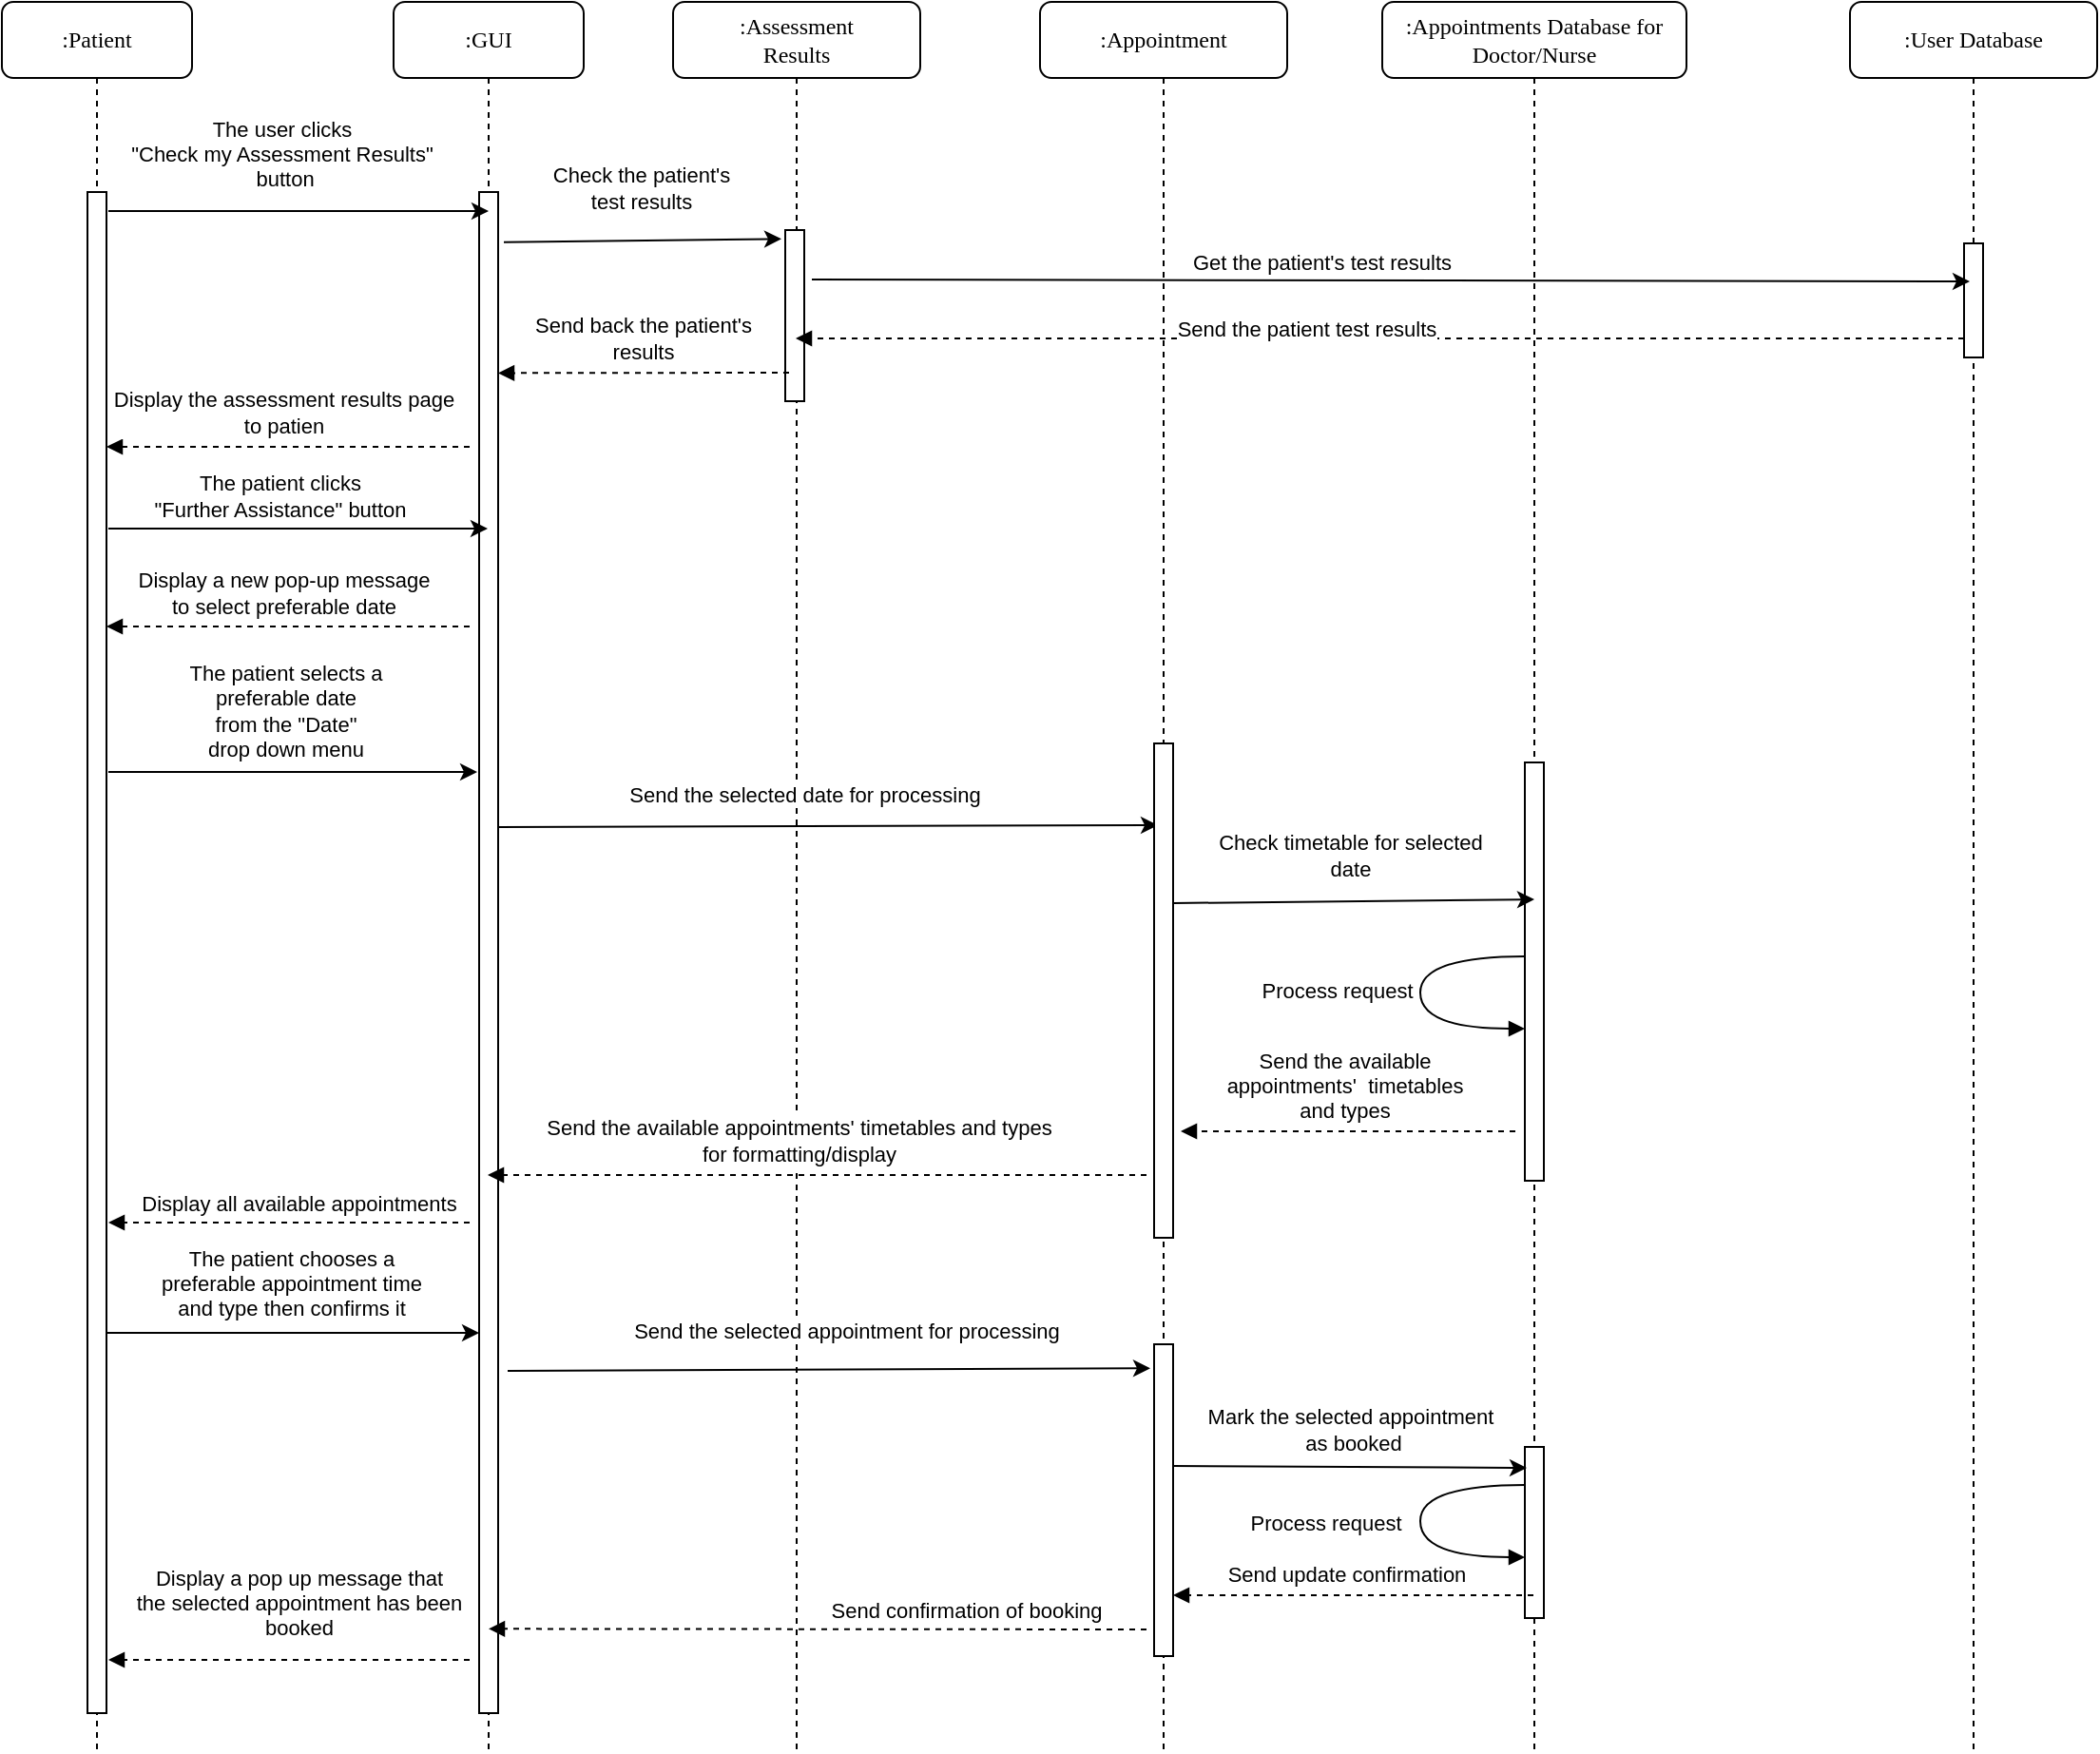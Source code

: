 <mxfile version="24.7.17">
  <diagram name="Page-1" id="xUe-vqDbt183OyGoDNv_">
    <mxGraphModel dx="1434" dy="759" grid="1" gridSize="10" guides="1" tooltips="1" connect="1" arrows="1" fold="1" page="1" pageScale="1" pageWidth="850" pageHeight="1100" math="0" shadow="0">
      <root>
        <mxCell id="0" />
        <mxCell id="1" parent="0" />
        <mxCell id="zMa2yMFzsjRW4yP6B8nZ-1" value=":GUI" style="shape=umlLifeline;perimeter=lifelinePerimeter;whiteSpace=wrap;html=1;container=1;collapsible=0;recursiveResize=0;outlineConnect=0;rounded=1;shadow=0;comic=0;labelBackgroundColor=none;strokeWidth=1;fontFamily=Verdana;fontSize=12;align=center;" vertex="1" parent="1">
          <mxGeometry x="240" y="80" width="100" height="920" as="geometry" />
        </mxCell>
        <mxCell id="zMa2yMFzsjRW4yP6B8nZ-2" value="" style="html=1;points=[];perimeter=orthogonalPerimeter;rounded=0;shadow=0;comic=0;labelBackgroundColor=none;strokeWidth=1;fontFamily=Verdana;fontSize=12;align=center;" vertex="1" parent="zMa2yMFzsjRW4yP6B8nZ-1">
          <mxGeometry x="45" y="100" width="10" height="800" as="geometry" />
        </mxCell>
        <mxCell id="zMa2yMFzsjRW4yP6B8nZ-48" value="" style="html=1;verticalAlign=bottom;labelBackgroundColor=none;endArrow=block;endFill=1;dashed=1;rounded=0;" edge="1" parent="zMa2yMFzsjRW4yP6B8nZ-1">
          <mxGeometry width="160" relative="1" as="geometry">
            <mxPoint x="40" y="328.5" as="sourcePoint" />
            <mxPoint x="-151" y="328.5" as="targetPoint" />
          </mxGeometry>
        </mxCell>
        <mxCell id="zMa2yMFzsjRW4yP6B8nZ-49" value="Display a new pop-up message&lt;br&gt;to select preferable date" style="edgeLabel;html=1;align=center;verticalAlign=middle;resizable=0;points=[];" vertex="1" connectable="0" parent="zMa2yMFzsjRW4yP6B8nZ-48">
          <mxGeometry x="0.101" y="-1" relative="1" as="geometry">
            <mxPoint x="7" y="-17" as="offset" />
          </mxGeometry>
        </mxCell>
        <mxCell id="zMa2yMFzsjRW4yP6B8nZ-82" value="" style="endArrow=classic;html=1;rounded=0;" edge="1" parent="zMa2yMFzsjRW4yP6B8nZ-1">
          <mxGeometry width="50" height="50" relative="1" as="geometry">
            <mxPoint x="-156" y="700" as="sourcePoint" />
            <mxPoint x="45" y="700" as="targetPoint" />
          </mxGeometry>
        </mxCell>
        <mxCell id="zMa2yMFzsjRW4yP6B8nZ-83" value="The patient chooses a &lt;br&gt;preferable appointment time&lt;br&gt; and type then confirms it" style="edgeLabel;html=1;align=center;verticalAlign=middle;resizable=0;points=[];" vertex="1" connectable="0" parent="zMa2yMFzsjRW4yP6B8nZ-82">
          <mxGeometry x="0.117" relative="1" as="geometry">
            <mxPoint x="-11" y="-26" as="offset" />
          </mxGeometry>
        </mxCell>
        <mxCell id="zMa2yMFzsjRW4yP6B8nZ-9" value=":Patient" style="shape=umlLifeline;perimeter=lifelinePerimeter;whiteSpace=wrap;html=1;container=1;collapsible=0;recursiveResize=0;outlineConnect=0;rounded=1;shadow=0;comic=0;labelBackgroundColor=none;strokeWidth=1;fontFamily=Verdana;fontSize=12;align=center;" vertex="1" parent="1">
          <mxGeometry x="34" y="80" width="100" height="920" as="geometry" />
        </mxCell>
        <mxCell id="zMa2yMFzsjRW4yP6B8nZ-10" value="" style="html=1;points=[];perimeter=orthogonalPerimeter;rounded=0;shadow=0;comic=0;labelBackgroundColor=none;strokeWidth=1;fontFamily=Verdana;fontSize=12;align=center;" vertex="1" parent="zMa2yMFzsjRW4yP6B8nZ-9">
          <mxGeometry x="45" y="100" width="10" height="800" as="geometry" />
        </mxCell>
        <mxCell id="zMa2yMFzsjRW4yP6B8nZ-12" value=":Appointments Database for Doctor/Nurse" style="shape=umlLifeline;perimeter=lifelinePerimeter;whiteSpace=wrap;html=1;container=1;collapsible=0;recursiveResize=0;outlineConnect=0;rounded=1;shadow=0;comic=0;labelBackgroundColor=none;strokeWidth=1;fontFamily=Verdana;fontSize=12;align=center;" vertex="1" parent="1">
          <mxGeometry x="760" y="80" width="160" height="920" as="geometry" />
        </mxCell>
        <mxCell id="zMa2yMFzsjRW4yP6B8nZ-13" value="" style="html=1;points=[];perimeter=orthogonalPerimeter;rounded=0;shadow=0;comic=0;labelBackgroundColor=none;strokeWidth=1;fontFamily=Verdana;fontSize=12;align=center;" vertex="1" parent="zMa2yMFzsjRW4yP6B8nZ-12">
          <mxGeometry x="75" y="400" width="10" height="220" as="geometry" />
        </mxCell>
        <mxCell id="zMa2yMFzsjRW4yP6B8nZ-67" value="" style="html=1;verticalAlign=bottom;endArrow=block;labelBackgroundColor=none;fontFamily=Verdana;fontSize=12;elbow=vertical;edgeStyle=orthogonalEdgeStyle;curved=1;exitX=1.038;exitY=0.345;exitPerimeter=0;" edge="1" parent="zMa2yMFzsjRW4yP6B8nZ-12">
          <mxGeometry x="-0.203" y="-30" relative="1" as="geometry">
            <mxPoint x="75" y="502" as="sourcePoint" />
            <mxPoint x="75" y="540" as="targetPoint" />
            <Array as="points">
              <mxPoint x="20" y="502" />
              <mxPoint x="20" y="540" />
            </Array>
            <mxPoint as="offset" />
          </mxGeometry>
        </mxCell>
        <mxCell id="zMa2yMFzsjRW4yP6B8nZ-69" value="" style="html=1;verticalAlign=bottom;labelBackgroundColor=none;endArrow=block;endFill=1;dashed=1;rounded=0;" edge="1" parent="zMa2yMFzsjRW4yP6B8nZ-12">
          <mxGeometry width="160" relative="1" as="geometry">
            <mxPoint x="70" y="594" as="sourcePoint" />
            <mxPoint x="-106" y="594" as="targetPoint" />
          </mxGeometry>
        </mxCell>
        <mxCell id="zMa2yMFzsjRW4yP6B8nZ-70" value="Send the available &lt;br&gt;appointments&#39;&amp;nbsp; timetables&lt;br&gt;and types" style="edgeLabel;html=1;align=center;verticalAlign=middle;resizable=0;points=[];" vertex="1" connectable="0" parent="zMa2yMFzsjRW4yP6B8nZ-69">
          <mxGeometry x="0.101" y="-1" relative="1" as="geometry">
            <mxPoint x="7" y="-23" as="offset" />
          </mxGeometry>
        </mxCell>
        <mxCell id="zMa2yMFzsjRW4yP6B8nZ-89" value="" style="html=1;points=[];perimeter=orthogonalPerimeter;rounded=0;shadow=0;comic=0;labelBackgroundColor=none;strokeWidth=1;fontFamily=Verdana;fontSize=12;align=center;" vertex="1" parent="zMa2yMFzsjRW4yP6B8nZ-12">
          <mxGeometry x="75" y="760" width="10" height="90" as="geometry" />
        </mxCell>
        <mxCell id="zMa2yMFzsjRW4yP6B8nZ-99" value="" style="html=1;verticalAlign=bottom;endArrow=block;labelBackgroundColor=none;fontFamily=Verdana;fontSize=12;elbow=vertical;edgeStyle=orthogonalEdgeStyle;curved=1;exitX=1.038;exitY=0.345;exitPerimeter=0;" edge="1" parent="zMa2yMFzsjRW4yP6B8nZ-12">
          <mxGeometry x="-0.203" y="-30" relative="1" as="geometry">
            <mxPoint x="75" y="780" as="sourcePoint" />
            <mxPoint x="75" y="818" as="targetPoint" />
            <Array as="points">
              <mxPoint x="20" y="780" />
              <mxPoint x="20" y="818" />
            </Array>
            <mxPoint as="offset" />
          </mxGeometry>
        </mxCell>
        <mxCell id="zMa2yMFzsjRW4yP6B8nZ-23" value=":Assessment &lt;br&gt;Results" style="shape=umlLifeline;perimeter=lifelinePerimeter;whiteSpace=wrap;html=1;container=1;collapsible=0;recursiveResize=0;outlineConnect=0;rounded=1;shadow=0;comic=0;labelBackgroundColor=none;strokeWidth=1;fontFamily=Verdana;fontSize=12;align=center;" vertex="1" parent="1">
          <mxGeometry x="387" y="80" width="130" height="920" as="geometry" />
        </mxCell>
        <mxCell id="zMa2yMFzsjRW4yP6B8nZ-24" value="" style="html=1;points=[];perimeter=orthogonalPerimeter;rounded=0;shadow=0;comic=0;labelBackgroundColor=none;strokeWidth=1;fontFamily=Verdana;fontSize=12;align=center;" vertex="1" parent="zMa2yMFzsjRW4yP6B8nZ-23">
          <mxGeometry x="59" y="120" width="10" height="90" as="geometry" />
        </mxCell>
        <mxCell id="zMa2yMFzsjRW4yP6B8nZ-56" value="" style="endArrow=classic;html=1;rounded=0;entryX=0.2;entryY=0.317;entryDx=0;entryDy=0;entryPerimeter=0;" edge="1" parent="zMa2yMFzsjRW4yP6B8nZ-23">
          <mxGeometry width="50" height="50" relative="1" as="geometry">
            <mxPoint x="-92" y="434" as="sourcePoint" />
            <mxPoint x="255" y="433.02" as="targetPoint" />
          </mxGeometry>
        </mxCell>
        <mxCell id="zMa2yMFzsjRW4yP6B8nZ-57" value="Send the selected date for processing" style="edgeLabel;html=1;align=center;verticalAlign=middle;resizable=0;points=[];" vertex="1" connectable="0" parent="zMa2yMFzsjRW4yP6B8nZ-56">
          <mxGeometry x="-0.138" y="3" relative="1" as="geometry">
            <mxPoint x="11" y="-14" as="offset" />
          </mxGeometry>
        </mxCell>
        <mxCell id="zMa2yMFzsjRW4yP6B8nZ-58" value="" style="endArrow=classic;html=1;rounded=0;entryX=-0.2;entryY=0.133;entryDx=0;entryDy=0;entryPerimeter=0;exitX=1.3;exitY=0.033;exitDx=0;exitDy=0;exitPerimeter=0;" edge="1" parent="zMa2yMFzsjRW4yP6B8nZ-23" source="zMa2yMFzsjRW4yP6B8nZ-2">
          <mxGeometry width="50" height="50" relative="1" as="geometry">
            <mxPoint x="-90" y="131" as="sourcePoint" />
            <mxPoint x="57" y="124.64" as="targetPoint" />
          </mxGeometry>
        </mxCell>
        <mxCell id="zMa2yMFzsjRW4yP6B8nZ-59" value="Check the patient&#39;s&lt;br&gt; test results" style="edgeLabel;html=1;align=center;verticalAlign=middle;resizable=0;points=[];" vertex="1" connectable="0" parent="zMa2yMFzsjRW4yP6B8nZ-58">
          <mxGeometry x="0.124" y="3" relative="1" as="geometry">
            <mxPoint x="-10" y="-25" as="offset" />
          </mxGeometry>
        </mxCell>
        <mxCell id="zMa2yMFzsjRW4yP6B8nZ-87" value="" style="endArrow=classic;html=1;rounded=0;entryX=-0.2;entryY=0.077;entryDx=0;entryDy=0;entryPerimeter=0;" edge="1" parent="zMa2yMFzsjRW4yP6B8nZ-23" target="zMa2yMFzsjRW4yP6B8nZ-86">
          <mxGeometry width="50" height="50" relative="1" as="geometry">
            <mxPoint x="-87" y="720" as="sourcePoint" />
            <mxPoint x="114" y="720" as="targetPoint" />
          </mxGeometry>
        </mxCell>
        <mxCell id="zMa2yMFzsjRW4yP6B8nZ-88" value="Send the selected appointment for processing" style="edgeLabel;html=1;align=center;verticalAlign=middle;resizable=0;points=[];" vertex="1" connectable="0" parent="zMa2yMFzsjRW4yP6B8nZ-87">
          <mxGeometry x="0.117" relative="1" as="geometry">
            <mxPoint x="-11" y="-20" as="offset" />
          </mxGeometry>
        </mxCell>
        <mxCell id="zMa2yMFzsjRW4yP6B8nZ-92" value="" style="html=1;verticalAlign=bottom;labelBackgroundColor=none;endArrow=block;endFill=1;dashed=1;rounded=0;entryX=0.5;entryY=0.897;entryDx=0;entryDy=0;entryPerimeter=0;" edge="1" parent="zMa2yMFzsjRW4yP6B8nZ-23">
          <mxGeometry width="160" relative="1" as="geometry">
            <mxPoint x="249" y="856" as="sourcePoint" />
            <mxPoint x="-97" y="855.66" as="targetPoint" />
          </mxGeometry>
        </mxCell>
        <mxCell id="zMa2yMFzsjRW4yP6B8nZ-94" value="Send confirmation of booking" style="edgeLabel;html=1;align=center;verticalAlign=middle;resizable=0;points=[];" vertex="1" connectable="0" parent="zMa2yMFzsjRW4yP6B8nZ-92">
          <mxGeometry x="0.76" y="1" relative="1" as="geometry">
            <mxPoint x="209" y="-11" as="offset" />
          </mxGeometry>
        </mxCell>
        <mxCell id="zMa2yMFzsjRW4yP6B8nZ-37" value="" style="endArrow=classic;html=1;rounded=0;" edge="1" parent="1">
          <mxGeometry width="50" height="50" relative="1" as="geometry">
            <mxPoint x="90" y="190" as="sourcePoint" />
            <mxPoint x="290" y="190" as="targetPoint" />
          </mxGeometry>
        </mxCell>
        <mxCell id="zMa2yMFzsjRW4yP6B8nZ-38" value="&lt;div&gt;The user clicks&lt;/div&gt;&lt;div&gt;&quot;Check my Assessment Results&quot;&lt;/div&gt;&lt;div&gt;&amp;nbsp;button&lt;/div&gt;" style="edgeLabel;html=1;align=center;verticalAlign=middle;resizable=0;points=[];" vertex="1" connectable="0" parent="zMa2yMFzsjRW4yP6B8nZ-37">
          <mxGeometry x="0.124" y="3" relative="1" as="geometry">
            <mxPoint x="-22" y="-27" as="offset" />
          </mxGeometry>
        </mxCell>
        <mxCell id="zMa2yMFzsjRW4yP6B8nZ-39" value="" style="html=1;verticalAlign=bottom;labelBackgroundColor=none;endArrow=block;endFill=1;dashed=1;rounded=0;" edge="1" parent="1">
          <mxGeometry width="160" relative="1" as="geometry">
            <mxPoint x="280" y="314" as="sourcePoint" />
            <mxPoint x="89" y="314" as="targetPoint" />
          </mxGeometry>
        </mxCell>
        <mxCell id="zMa2yMFzsjRW4yP6B8nZ-40" value="Display the assessment results page &lt;br&gt;to patien" style="edgeLabel;html=1;align=center;verticalAlign=middle;resizable=0;points=[];" vertex="1" connectable="0" parent="zMa2yMFzsjRW4yP6B8nZ-39">
          <mxGeometry x="0.101" y="-1" relative="1" as="geometry">
            <mxPoint x="7" y="-17" as="offset" />
          </mxGeometry>
        </mxCell>
        <mxCell id="zMa2yMFzsjRW4yP6B8nZ-41" value=":Appointment" style="shape=umlLifeline;perimeter=lifelinePerimeter;whiteSpace=wrap;html=1;container=1;collapsible=0;recursiveResize=0;outlineConnect=0;rounded=1;shadow=0;comic=0;labelBackgroundColor=none;strokeWidth=1;fontFamily=Verdana;fontSize=12;align=center;" vertex="1" parent="1">
          <mxGeometry x="580" y="80" width="130" height="920" as="geometry" />
        </mxCell>
        <mxCell id="zMa2yMFzsjRW4yP6B8nZ-42" value="" style="html=1;points=[];perimeter=orthogonalPerimeter;rounded=0;shadow=0;comic=0;labelBackgroundColor=none;strokeWidth=1;fontFamily=Verdana;fontSize=12;align=center;" vertex="1" parent="zMa2yMFzsjRW4yP6B8nZ-41">
          <mxGeometry x="60" y="390" width="10" height="260" as="geometry" />
        </mxCell>
        <mxCell id="zMa2yMFzsjRW4yP6B8nZ-86" value="" style="html=1;points=[];perimeter=orthogonalPerimeter;rounded=0;shadow=0;comic=0;labelBackgroundColor=none;strokeWidth=1;fontFamily=Verdana;fontSize=12;align=center;" vertex="1" parent="zMa2yMFzsjRW4yP6B8nZ-41">
          <mxGeometry x="60" y="706" width="10" height="164" as="geometry" />
        </mxCell>
        <mxCell id="zMa2yMFzsjRW4yP6B8nZ-45" value="" style="endArrow=classic;html=1;rounded=0;" edge="1" parent="1">
          <mxGeometry width="50" height="50" relative="1" as="geometry">
            <mxPoint x="90" y="357.04" as="sourcePoint" />
            <mxPoint x="289.5" y="357.04" as="targetPoint" />
          </mxGeometry>
        </mxCell>
        <mxCell id="zMa2yMFzsjRW4yP6B8nZ-46" value="The patient clicks &lt;br&gt;&quot;Further Assistance&quot; button" style="edgeLabel;html=1;align=center;verticalAlign=middle;resizable=0;points=[];" vertex="1" connectable="0" parent="zMa2yMFzsjRW4yP6B8nZ-45">
          <mxGeometry x="-0.138" y="3" relative="1" as="geometry">
            <mxPoint x="4" y="-14" as="offset" />
          </mxGeometry>
        </mxCell>
        <mxCell id="zMa2yMFzsjRW4yP6B8nZ-50" value="" style="endArrow=classic;html=1;rounded=0;" edge="1" parent="1">
          <mxGeometry width="50" height="50" relative="1" as="geometry">
            <mxPoint x="90" y="485" as="sourcePoint" />
            <mxPoint x="284" y="485" as="targetPoint" />
          </mxGeometry>
        </mxCell>
        <mxCell id="zMa2yMFzsjRW4yP6B8nZ-51" value="The patient selects a &lt;br&gt;preferable date&lt;br&gt;from the &quot;Date&quot; &lt;br&gt;drop down menu" style="edgeLabel;html=1;align=center;verticalAlign=middle;resizable=0;points=[];" vertex="1" connectable="0" parent="zMa2yMFzsjRW4yP6B8nZ-50">
          <mxGeometry x="-0.138" y="3" relative="1" as="geometry">
            <mxPoint x="9" y="-29" as="offset" />
          </mxGeometry>
        </mxCell>
        <mxCell id="zMa2yMFzsjRW4yP6B8nZ-54" value=":User Database" style="shape=umlLifeline;perimeter=lifelinePerimeter;whiteSpace=wrap;html=1;container=1;collapsible=0;recursiveResize=0;outlineConnect=0;rounded=1;shadow=0;comic=0;labelBackgroundColor=none;strokeWidth=1;fontFamily=Verdana;fontSize=12;align=center;" vertex="1" parent="1">
          <mxGeometry x="1006" y="80" width="130" height="920" as="geometry" />
        </mxCell>
        <mxCell id="zMa2yMFzsjRW4yP6B8nZ-74" value="" style="html=1;verticalAlign=bottom;labelBackgroundColor=none;endArrow=block;endFill=1;dashed=1;rounded=0;" edge="1" parent="zMa2yMFzsjRW4yP6B8nZ-54">
          <mxGeometry width="160" relative="1" as="geometry">
            <mxPoint x="60" y="177" as="sourcePoint" />
            <mxPoint x="-554.5" y="177" as="targetPoint" />
          </mxGeometry>
        </mxCell>
        <mxCell id="zMa2yMFzsjRW4yP6B8nZ-76" value="Send the patient test results" style="edgeLabel;html=1;align=center;verticalAlign=middle;resizable=0;points=[];" vertex="1" connectable="0" parent="zMa2yMFzsjRW4yP6B8nZ-74">
          <mxGeometry x="0.172" relative="1" as="geometry">
            <mxPoint x="14" y="-5" as="offset" />
          </mxGeometry>
        </mxCell>
        <mxCell id="zMa2yMFzsjRW4yP6B8nZ-60" value="" style="html=1;verticalAlign=bottom;labelBackgroundColor=none;endArrow=block;endFill=1;dashed=1;rounded=0;entryX=1.2;entryY=0.12;entryDx=0;entryDy=0;entryPerimeter=0;" edge="1" parent="1">
          <mxGeometry width="160" relative="1" as="geometry">
            <mxPoint x="448" y="275" as="sourcePoint" />
            <mxPoint x="295" y="275.2" as="targetPoint" />
          </mxGeometry>
        </mxCell>
        <mxCell id="zMa2yMFzsjRW4yP6B8nZ-61" value="Send back the patient&#39;s&lt;br&gt;results" style="edgeLabel;html=1;align=center;verticalAlign=middle;resizable=0;points=[];" vertex="1" connectable="0" parent="zMa2yMFzsjRW4yP6B8nZ-60">
          <mxGeometry x="0.101" y="-1" relative="1" as="geometry">
            <mxPoint x="7" y="-17" as="offset" />
          </mxGeometry>
        </mxCell>
        <mxCell id="zMa2yMFzsjRW4yP6B8nZ-63" value="" style="endArrow=classic;html=1;rounded=0;entryX=0.5;entryY=0.108;entryDx=0;entryDy=0;entryPerimeter=0;" edge="1" parent="1">
          <mxGeometry width="50" height="50" relative="1" as="geometry">
            <mxPoint x="650" y="554" as="sourcePoint" />
            <mxPoint x="840" y="552.04" as="targetPoint" />
          </mxGeometry>
        </mxCell>
        <mxCell id="zMa2yMFzsjRW4yP6B8nZ-66" value="Process request" style="edgeLabel;html=1;align=center;verticalAlign=middle;resizable=0;points=[];" vertex="1" connectable="0" parent="zMa2yMFzsjRW4yP6B8nZ-63">
          <mxGeometry x="0.012" y="1" relative="1" as="geometry">
            <mxPoint x="-10" y="48" as="offset" />
          </mxGeometry>
        </mxCell>
        <mxCell id="zMa2yMFzsjRW4yP6B8nZ-68" value="Check timetable for selected &lt;br&gt;date" style="edgeLabel;html=1;align=center;verticalAlign=middle;resizable=0;points=[];" vertex="1" connectable="0" parent="zMa2yMFzsjRW4yP6B8nZ-63">
          <mxGeometry x="-0.027" y="1" relative="1" as="geometry">
            <mxPoint y="-23" as="offset" />
          </mxGeometry>
        </mxCell>
        <mxCell id="zMa2yMFzsjRW4yP6B8nZ-55" value="" style="html=1;points=[];perimeter=orthogonalPerimeter;rounded=0;shadow=0;comic=0;labelBackgroundColor=none;strokeWidth=1;fontFamily=Verdana;fontSize=12;align=center;" vertex="1" parent="1">
          <mxGeometry x="1066" y="207" width="10" height="60" as="geometry" />
        </mxCell>
        <mxCell id="zMa2yMFzsjRW4yP6B8nZ-72" value="" style="endArrow=classic;html=1;rounded=0;entryX=0.3;entryY=0.4;entryDx=0;entryDy=0;entryPerimeter=0;" edge="1" parent="1">
          <mxGeometry width="50" height="50" relative="1" as="geometry">
            <mxPoint x="460" y="226" as="sourcePoint" />
            <mxPoint x="1069" y="227" as="targetPoint" />
          </mxGeometry>
        </mxCell>
        <mxCell id="zMa2yMFzsjRW4yP6B8nZ-73" value="Get the patient&#39;s test results" style="edgeLabel;html=1;align=center;verticalAlign=middle;resizable=0;points=[];" vertex="1" connectable="0" parent="zMa2yMFzsjRW4yP6B8nZ-72">
          <mxGeometry x="-0.12" y="2" relative="1" as="geometry">
            <mxPoint y="-8" as="offset" />
          </mxGeometry>
        </mxCell>
        <mxCell id="zMa2yMFzsjRW4yP6B8nZ-77" value="" style="html=1;verticalAlign=bottom;labelBackgroundColor=none;endArrow=block;endFill=1;dashed=1;rounded=0;" edge="1" parent="1">
          <mxGeometry width="160" relative="1" as="geometry">
            <mxPoint x="636" y="697" as="sourcePoint" />
            <mxPoint x="289.5" y="697" as="targetPoint" />
          </mxGeometry>
        </mxCell>
        <mxCell id="zMa2yMFzsjRW4yP6B8nZ-78" value="Send the available appointments&#39; timetables and types&lt;br&gt;for formatting/display" style="edgeLabel;html=1;align=center;verticalAlign=middle;resizable=0;points=[];" vertex="1" connectable="0" parent="zMa2yMFzsjRW4yP6B8nZ-77">
          <mxGeometry x="0.101" y="-1" relative="1" as="geometry">
            <mxPoint x="7" y="-17" as="offset" />
          </mxGeometry>
        </mxCell>
        <mxCell id="zMa2yMFzsjRW4yP6B8nZ-79" value="" style="html=1;verticalAlign=bottom;labelBackgroundColor=none;endArrow=block;endFill=1;dashed=1;rounded=0;" edge="1" parent="1">
          <mxGeometry width="160" relative="1" as="geometry">
            <mxPoint x="280" y="722" as="sourcePoint" />
            <mxPoint x="90" y="722" as="targetPoint" />
          </mxGeometry>
        </mxCell>
        <mxCell id="zMa2yMFzsjRW4yP6B8nZ-81" value="Display all available appointments" style="edgeLabel;html=1;align=center;verticalAlign=middle;resizable=0;points=[];" vertex="1" connectable="0" parent="zMa2yMFzsjRW4yP6B8nZ-79">
          <mxGeometry x="-0.053" y="2" relative="1" as="geometry">
            <mxPoint y="-12" as="offset" />
          </mxGeometry>
        </mxCell>
        <mxCell id="zMa2yMFzsjRW4yP6B8nZ-90" value="" style="endArrow=classic;html=1;rounded=0;" edge="1" parent="1">
          <mxGeometry width="50" height="50" relative="1" as="geometry">
            <mxPoint x="650" y="850" as="sourcePoint" />
            <mxPoint x="836" y="851" as="targetPoint" />
          </mxGeometry>
        </mxCell>
        <mxCell id="zMa2yMFzsjRW4yP6B8nZ-91" value="&lt;div&gt;Mark the selected appointment&lt;/div&gt;&lt;div&gt;&amp;nbsp;as booked&lt;/div&gt;" style="edgeLabel;html=1;align=center;verticalAlign=middle;resizable=0;points=[];" vertex="1" connectable="0" parent="zMa2yMFzsjRW4yP6B8nZ-90">
          <mxGeometry x="0.117" relative="1" as="geometry">
            <mxPoint x="-11" y="-20" as="offset" />
          </mxGeometry>
        </mxCell>
        <mxCell id="zMa2yMFzsjRW4yP6B8nZ-95" value="" style="html=1;verticalAlign=bottom;labelBackgroundColor=none;endArrow=block;endFill=1;dashed=1;rounded=0;" edge="1" parent="1">
          <mxGeometry width="160" relative="1" as="geometry">
            <mxPoint x="280" y="952" as="sourcePoint" />
            <mxPoint x="90" y="952" as="targetPoint" />
          </mxGeometry>
        </mxCell>
        <mxCell id="zMa2yMFzsjRW4yP6B8nZ-96" value="Display a pop up message that &lt;br&gt;the selected appointment has been &lt;br&gt;booked" style="edgeLabel;html=1;align=center;verticalAlign=middle;resizable=0;points=[];" vertex="1" connectable="0" parent="zMa2yMFzsjRW4yP6B8nZ-95">
          <mxGeometry x="0.76" y="1" relative="1" as="geometry">
            <mxPoint x="77" y="-31" as="offset" />
          </mxGeometry>
        </mxCell>
        <mxCell id="zMa2yMFzsjRW4yP6B8nZ-100" value="Process request" style="edgeLabel;html=1;align=center;verticalAlign=middle;resizable=0;points=[];" vertex="1" connectable="0" parent="1">
          <mxGeometry x="730.005" y="880.0" as="geometry" />
        </mxCell>
        <mxCell id="zMa2yMFzsjRW4yP6B8nZ-101" value="" style="html=1;verticalAlign=bottom;labelBackgroundColor=none;endArrow=block;endFill=1;dashed=1;rounded=0;entryX=0.5;entryY=0.897;entryDx=0;entryDy=0;entryPerimeter=0;" edge="1" parent="1">
          <mxGeometry width="160" relative="1" as="geometry">
            <mxPoint x="839.5" y="918" as="sourcePoint" />
            <mxPoint x="650" y="918.0" as="targetPoint" />
          </mxGeometry>
        </mxCell>
        <mxCell id="zMa2yMFzsjRW4yP6B8nZ-102" value="Send update confirmation" style="edgeLabel;html=1;align=center;verticalAlign=middle;resizable=0;points=[];" vertex="1" connectable="0" parent="zMa2yMFzsjRW4yP6B8nZ-101">
          <mxGeometry x="0.76" y="1" relative="1" as="geometry">
            <mxPoint x="68" y="-12" as="offset" />
          </mxGeometry>
        </mxCell>
      </root>
    </mxGraphModel>
  </diagram>
</mxfile>
